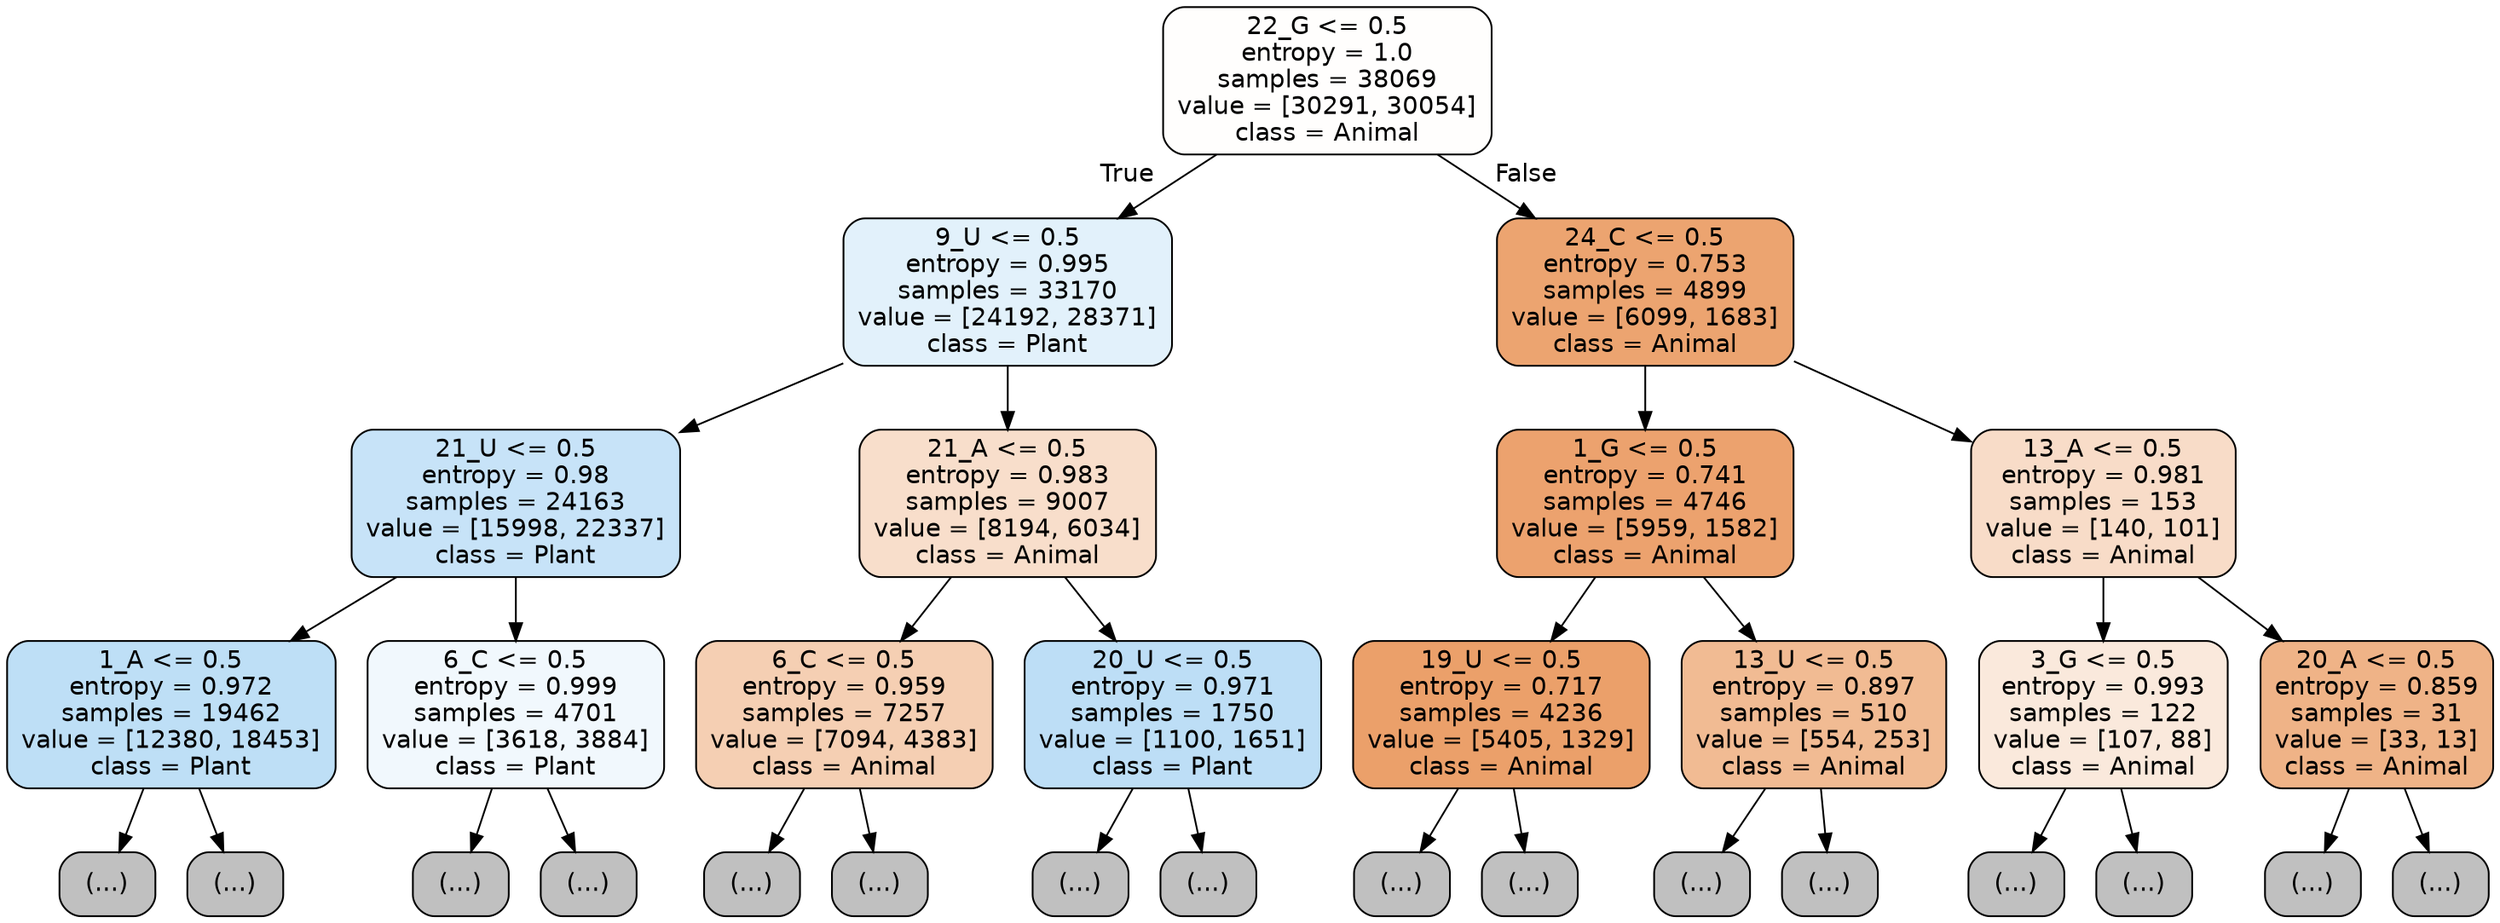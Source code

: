 digraph Tree {
node [shape=box, style="filled, rounded", color="black", fontname="helvetica"] ;
edge [fontname="helvetica"] ;
0 [label="22_G <= 0.5\nentropy = 1.0\nsamples = 38069\nvalue = [30291, 30054]\nclass = Animal", fillcolor="#fffefd"] ;
1 [label="9_U <= 0.5\nentropy = 0.995\nsamples = 33170\nvalue = [24192, 28371]\nclass = Plant", fillcolor="#e2f1fb"] ;
0 -> 1 [labeldistance=2.5, labelangle=45, headlabel="True"] ;
2 [label="21_U <= 0.5\nentropy = 0.98\nsamples = 24163\nvalue = [15998, 22337]\nclass = Plant", fillcolor="#c7e3f8"] ;
1 -> 2 ;
3 [label="1_A <= 0.5\nentropy = 0.972\nsamples = 19462\nvalue = [12380, 18453]\nclass = Plant", fillcolor="#bedff6"] ;
2 -> 3 ;
4 [label="(...)", fillcolor="#C0C0C0"] ;
3 -> 4 ;
6315 [label="(...)", fillcolor="#C0C0C0"] ;
3 -> 6315 ;
8398 [label="6_C <= 0.5\nentropy = 0.999\nsamples = 4701\nvalue = [3618, 3884]\nclass = Plant", fillcolor="#f1f8fd"] ;
2 -> 8398 ;
8399 [label="(...)", fillcolor="#C0C0C0"] ;
8398 -> 8399 ;
10038 [label="(...)", fillcolor="#C0C0C0"] ;
8398 -> 10038 ;
10511 [label="21_A <= 0.5\nentropy = 0.983\nsamples = 9007\nvalue = [8194, 6034]\nclass = Animal", fillcolor="#f8decb"] ;
1 -> 10511 ;
10512 [label="6_C <= 0.5\nentropy = 0.959\nsamples = 7257\nvalue = [7094, 4383]\nclass = Animal", fillcolor="#f5cfb3"] ;
10511 -> 10512 ;
10513 [label="(...)", fillcolor="#C0C0C0"] ;
10512 -> 10513 ;
13126 [label="(...)", fillcolor="#C0C0C0"] ;
10512 -> 13126 ;
13887 [label="20_U <= 0.5\nentropy = 0.971\nsamples = 1750\nvalue = [1100, 1651]\nclass = Plant", fillcolor="#bddef6"] ;
10511 -> 13887 ;
13888 [label="(...)", fillcolor="#C0C0C0"] ;
13887 -> 13888 ;
14545 [label="(...)", fillcolor="#C0C0C0"] ;
13887 -> 14545 ;
14688 [label="24_C <= 0.5\nentropy = 0.753\nsamples = 4899\nvalue = [6099, 1683]\nclass = Animal", fillcolor="#eca470"] ;
0 -> 14688 [labeldistance=2.5, labelangle=-45, headlabel="False"] ;
14689 [label="1_G <= 0.5\nentropy = 0.741\nsamples = 4746\nvalue = [5959, 1582]\nclass = Animal", fillcolor="#eca26e"] ;
14688 -> 14689 ;
14690 [label="19_U <= 0.5\nentropy = 0.717\nsamples = 4236\nvalue = [5405, 1329]\nclass = Animal", fillcolor="#eba06a"] ;
14689 -> 14690 ;
14691 [label="(...)", fillcolor="#C0C0C0"] ;
14690 -> 14691 ;
15896 [label="(...)", fillcolor="#C0C0C0"] ;
14690 -> 15896 ;
16309 [label="13_U <= 0.5\nentropy = 0.897\nsamples = 510\nvalue = [554, 253]\nclass = Animal", fillcolor="#f1bb93"] ;
14689 -> 16309 ;
16310 [label="(...)", fillcolor="#C0C0C0"] ;
16309 -> 16310 ;
16537 [label="(...)", fillcolor="#C0C0C0"] ;
16309 -> 16537 ;
16612 [label="13_A <= 0.5\nentropy = 0.981\nsamples = 153\nvalue = [140, 101]\nclass = Animal", fillcolor="#f8dcc8"] ;
14688 -> 16612 ;
16613 [label="3_G <= 0.5\nentropy = 0.993\nsamples = 122\nvalue = [107, 88]\nclass = Animal", fillcolor="#fae9dc"] ;
16612 -> 16613 ;
16614 [label="(...)", fillcolor="#C0C0C0"] ;
16613 -> 16614 ;
16679 [label="(...)", fillcolor="#C0C0C0"] ;
16613 -> 16679 ;
16706 [label="20_A <= 0.5\nentropy = 0.859\nsamples = 31\nvalue = [33, 13]\nclass = Animal", fillcolor="#efb387"] ;
16612 -> 16706 ;
16707 [label="(...)", fillcolor="#C0C0C0"] ;
16706 -> 16707 ;
16722 [label="(...)", fillcolor="#C0C0C0"] ;
16706 -> 16722 ;
}